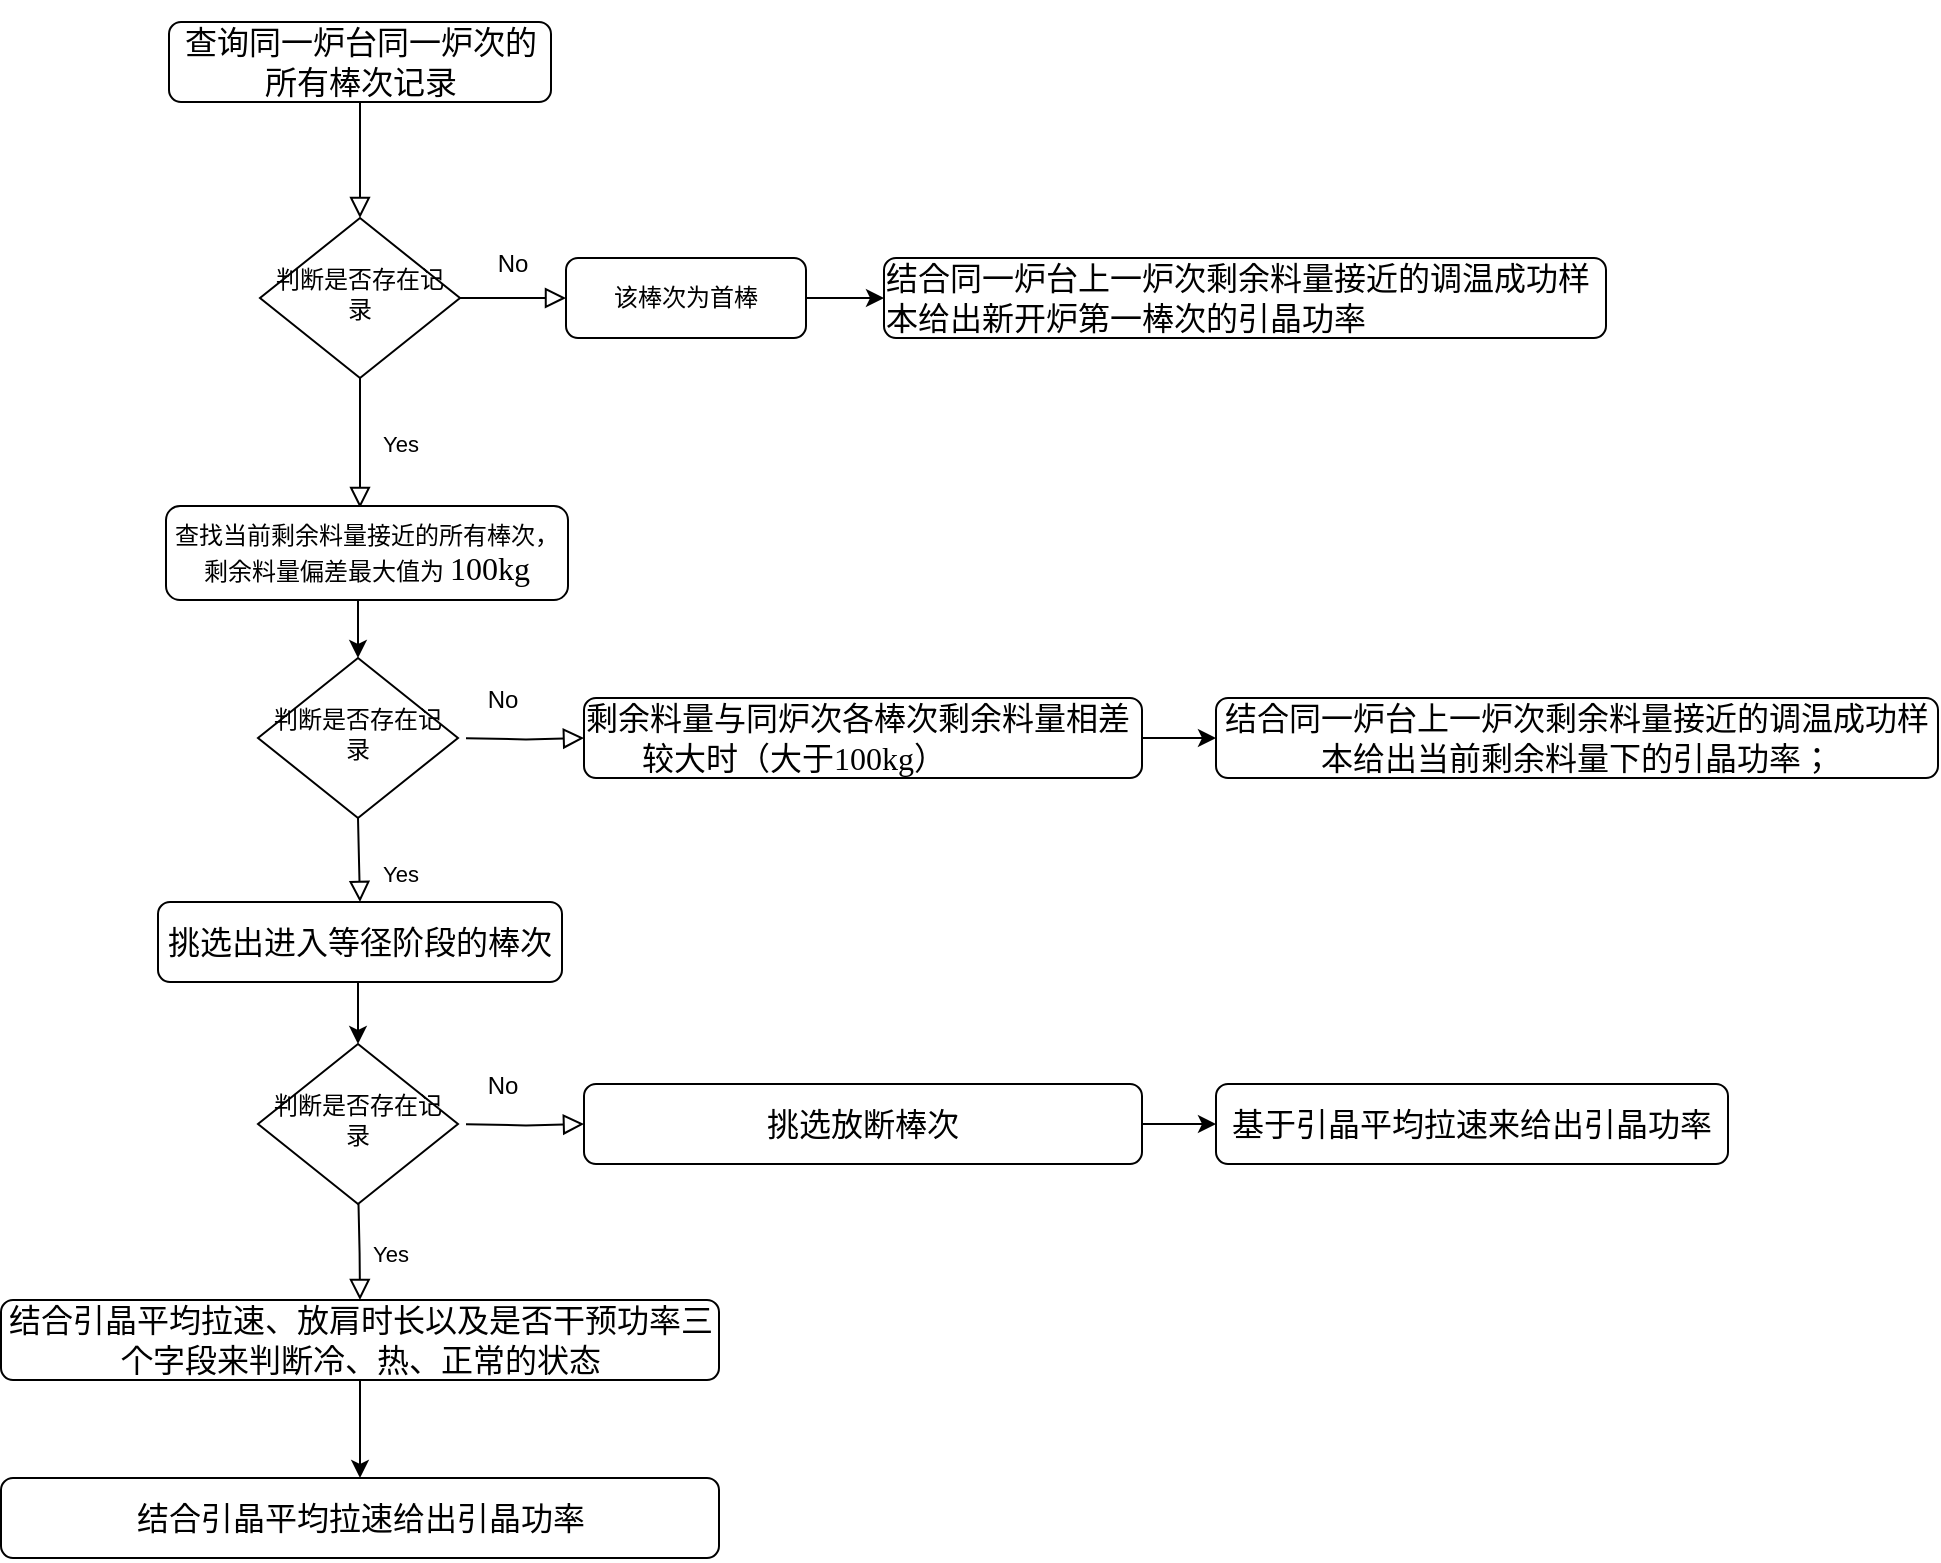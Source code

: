 <mxfile version="24.2.5" type="github">
  <diagram id="C5RBs43oDa-KdzZeNtuy" name="Page-1">
    <mxGraphModel dx="794" dy="420" grid="0" gridSize="10" guides="1" tooltips="1" connect="1" arrows="1" fold="1" page="0" pageScale="1" pageWidth="827" pageHeight="1169" background="none" math="0" shadow="0">
      <root>
        <mxCell id="WIyWlLk6GJQsqaUBKTNV-0" />
        <mxCell id="WIyWlLk6GJQsqaUBKTNV-1" parent="WIyWlLk6GJQsqaUBKTNV-0" />
        <mxCell id="WIyWlLk6GJQsqaUBKTNV-2" value="" style="rounded=0;html=1;jettySize=auto;orthogonalLoop=1;fontSize=11;endArrow=block;endFill=0;endSize=8;strokeWidth=1;shadow=0;labelBackgroundColor=none;edgeStyle=orthogonalEdgeStyle;" parent="WIyWlLk6GJQsqaUBKTNV-1" source="WIyWlLk6GJQsqaUBKTNV-3" target="WIyWlLk6GJQsqaUBKTNV-6" edge="1">
          <mxGeometry relative="1" as="geometry" />
        </mxCell>
        <mxCell id="WIyWlLk6GJQsqaUBKTNV-3" value="&lt;p class=&quot;MsoNormal&quot;&gt;&lt;span style=&quot;font-family: 宋体; font-size: 12pt;&quot;&gt;查询同一炉台同一炉次的所有棒次记录&lt;/span&gt;&lt;/p&gt;" style="rounded=1;whiteSpace=wrap;html=1;fontSize=12;glass=0;strokeWidth=1;shadow=0;" parent="WIyWlLk6GJQsqaUBKTNV-1" vertex="1">
          <mxGeometry x="124.5" y="72" width="191" height="40" as="geometry" />
        </mxCell>
        <mxCell id="WIyWlLk6GJQsqaUBKTNV-4" value="Yes" style="rounded=0;html=1;jettySize=auto;orthogonalLoop=1;fontSize=11;endArrow=block;endFill=0;endSize=8;strokeWidth=1;shadow=0;labelBackgroundColor=none;edgeStyle=orthogonalEdgeStyle;" parent="WIyWlLk6GJQsqaUBKTNV-1" source="WIyWlLk6GJQsqaUBKTNV-6" edge="1">
          <mxGeometry y="20" relative="1" as="geometry">
            <mxPoint as="offset" />
            <mxPoint x="220" y="315" as="targetPoint" />
          </mxGeometry>
        </mxCell>
        <mxCell id="WIyWlLk6GJQsqaUBKTNV-6" value="判断是否存在记录" style="rhombus;whiteSpace=wrap;html=1;shadow=0;fontFamily=Helvetica;fontSize=12;align=center;strokeWidth=1;spacing=6;spacingTop=-4;" parent="WIyWlLk6GJQsqaUBKTNV-1" vertex="1">
          <mxGeometry x="170" y="170" width="100" height="80" as="geometry" />
        </mxCell>
        <mxCell id="WIyWlLk6GJQsqaUBKTNV-8" value="Yes" style="rounded=0;html=1;jettySize=auto;orthogonalLoop=1;fontSize=11;endArrow=block;endFill=0;endSize=8;strokeWidth=1;shadow=0;labelBackgroundColor=none;edgeStyle=orthogonalEdgeStyle;" parent="WIyWlLk6GJQsqaUBKTNV-1" target="WIyWlLk6GJQsqaUBKTNV-11" edge="1">
          <mxGeometry x="0.333" y="20" relative="1" as="geometry">
            <mxPoint as="offset" />
            <mxPoint x="219" y="470" as="sourcePoint" />
          </mxGeometry>
        </mxCell>
        <mxCell id="afuocbFBIYYZ1BMzaNP9-22" style="edgeStyle=orthogonalEdgeStyle;rounded=0;orthogonalLoop=1;jettySize=auto;html=1;exitX=0.5;exitY=1;exitDx=0;exitDy=0;entryX=0.5;entryY=0;entryDx=0;entryDy=0;" edge="1" parent="WIyWlLk6GJQsqaUBKTNV-1" source="WIyWlLk6GJQsqaUBKTNV-11" target="afuocbFBIYYZ1BMzaNP9-16">
          <mxGeometry relative="1" as="geometry" />
        </mxCell>
        <mxCell id="WIyWlLk6GJQsqaUBKTNV-11" value="&lt;p class=&quot;MsoNormal&quot;&gt;&lt;span style=&quot;font-family: 宋体; font-size: 12pt;&quot;&gt;挑选出进入等径阶段的棒次&lt;/span&gt;&lt;/p&gt;" style="rounded=1;whiteSpace=wrap;html=1;fontSize=12;glass=0;strokeWidth=1;shadow=0;" parent="WIyWlLk6GJQsqaUBKTNV-1" vertex="1">
          <mxGeometry x="119" y="512" width="202" height="40" as="geometry" />
        </mxCell>
        <mxCell id="afuocbFBIYYZ1BMzaNP9-2" style="edgeStyle=orthogonalEdgeStyle;rounded=0;orthogonalLoop=1;jettySize=auto;html=1;exitX=1;exitY=0.5;exitDx=0;exitDy=0;entryX=0;entryY=0.5;entryDx=0;entryDy=0;" edge="1" parent="WIyWlLk6GJQsqaUBKTNV-1" source="afuocbFBIYYZ1BMzaNP9-0" target="afuocbFBIYYZ1BMzaNP9-1">
          <mxGeometry relative="1" as="geometry" />
        </mxCell>
        <mxCell id="afuocbFBIYYZ1BMzaNP9-1" value="&lt;p style=&quot;mso-pagination:widow-orphan;text-align:left;mso-list:l0 level1 lfo1;&quot; class=&quot;MsoNormal&quot;&gt;&lt;span style=&quot;font-family: 宋体; font-size: 12pt;&quot;&gt;结合同一炉台上一炉次剩余料量接近的调温成功样本给出新开炉第一棒次的引晶功率&lt;/span&gt;&lt;span style=&quot;font-family: 宋体; font-size: 12pt;&quot;&gt;&lt;/span&gt;&lt;/p&gt;" style="rounded=1;whiteSpace=wrap;html=1;fontSize=12;glass=0;strokeWidth=1;shadow=0;" vertex="1" parent="WIyWlLk6GJQsqaUBKTNV-1">
          <mxGeometry x="482" y="190" width="361" height="40" as="geometry" />
        </mxCell>
        <mxCell id="afuocbFBIYYZ1BMzaNP9-3" value="" style="edgeStyle=orthogonalEdgeStyle;rounded=0;html=1;jettySize=auto;orthogonalLoop=1;fontSize=11;endArrow=block;endFill=0;endSize=8;strokeWidth=1;shadow=0;labelBackgroundColor=none;" edge="1" parent="WIyWlLk6GJQsqaUBKTNV-1" source="WIyWlLk6GJQsqaUBKTNV-6" target="afuocbFBIYYZ1BMzaNP9-0">
          <mxGeometry y="10" relative="1" as="geometry">
            <mxPoint as="offset" />
            <mxPoint x="270" y="210" as="sourcePoint" />
            <mxPoint x="387" y="210" as="targetPoint" />
          </mxGeometry>
        </mxCell>
        <mxCell id="afuocbFBIYYZ1BMzaNP9-0" value="该棒次为首棒" style="rounded=1;whiteSpace=wrap;html=1;fontSize=12;glass=0;strokeWidth=1;shadow=0;" vertex="1" parent="WIyWlLk6GJQsqaUBKTNV-1">
          <mxGeometry x="323" y="190" width="120" height="40" as="geometry" />
        </mxCell>
        <mxCell id="afuocbFBIYYZ1BMzaNP9-4" value="No" style="text;html=1;align=center;verticalAlign=middle;resizable=0;points=[];autosize=1;strokeColor=none;fillColor=none;" vertex="1" parent="WIyWlLk6GJQsqaUBKTNV-1">
          <mxGeometry x="279" y="180" width="33" height="26" as="geometry" />
        </mxCell>
        <mxCell id="afuocbFBIYYZ1BMzaNP9-10" style="edgeStyle=orthogonalEdgeStyle;rounded=0;orthogonalLoop=1;jettySize=auto;html=1;exitX=0.5;exitY=1;exitDx=0;exitDy=0;entryX=0.5;entryY=0;entryDx=0;entryDy=0;" edge="1" parent="WIyWlLk6GJQsqaUBKTNV-1" source="afuocbFBIYYZ1BMzaNP9-6" target="afuocbFBIYYZ1BMzaNP9-7">
          <mxGeometry relative="1" as="geometry" />
        </mxCell>
        <mxCell id="afuocbFBIYYZ1BMzaNP9-6" value="&lt;span style=&quot;text-align: left; font-family: 宋体;&quot;&gt;&lt;font face=&quot;宋体&quot;&gt;查找当前剩余料量接近的所有棒次，剩余料量偏差最大值为&lt;/font&gt;&amp;nbsp;&lt;/span&gt;&lt;span style=&quot;text-align: left; font-family: Calibri; font-size: 12pt;&quot;&gt;100kg&lt;/span&gt;" style="rounded=1;whiteSpace=wrap;html=1;fontSize=12;glass=0;strokeWidth=1;shadow=0;" vertex="1" parent="WIyWlLk6GJQsqaUBKTNV-1">
          <mxGeometry x="123" y="314" width="201" height="47" as="geometry" />
        </mxCell>
        <mxCell id="afuocbFBIYYZ1BMzaNP9-7" value="判断是否存在记录" style="rhombus;whiteSpace=wrap;html=1;shadow=0;fontFamily=Helvetica;fontSize=12;align=center;strokeWidth=1;spacing=6;spacingTop=-4;" vertex="1" parent="WIyWlLk6GJQsqaUBKTNV-1">
          <mxGeometry x="169" y="390" width="100" height="80" as="geometry" />
        </mxCell>
        <mxCell id="afuocbFBIYYZ1BMzaNP9-11" value="" style="edgeStyle=orthogonalEdgeStyle;rounded=0;html=1;jettySize=auto;orthogonalLoop=1;fontSize=11;endArrow=block;endFill=0;endSize=8;strokeWidth=1;shadow=0;labelBackgroundColor=none;" edge="1" parent="WIyWlLk6GJQsqaUBKTNV-1" target="afuocbFBIYYZ1BMzaNP9-12">
          <mxGeometry x="-0.462" y="-4" relative="1" as="geometry">
            <mxPoint as="offset" />
            <mxPoint x="273" y="430.17" as="sourcePoint" />
          </mxGeometry>
        </mxCell>
        <mxCell id="afuocbFBIYYZ1BMzaNP9-14" style="edgeStyle=orthogonalEdgeStyle;rounded=0;orthogonalLoop=1;jettySize=auto;html=1;exitX=1;exitY=0.5;exitDx=0;exitDy=0;" edge="1" parent="WIyWlLk6GJQsqaUBKTNV-1" source="afuocbFBIYYZ1BMzaNP9-12" target="afuocbFBIYYZ1BMzaNP9-13">
          <mxGeometry relative="1" as="geometry" />
        </mxCell>
        <mxCell id="afuocbFBIYYZ1BMzaNP9-12" value="&lt;p style=&quot;margin-left:21.0pt;mso-para-margin-left:0.0gd;text-indent:-21.0pt;&lt;br/&gt;mso-char-indent-count:0.0;mso-pagination:widow-orphan;text-align:left;&lt;br/&gt;mso-list:l0 level1 lfo1;&quot; class=&quot;MsoNormal&quot;&gt;&lt;span style=&quot;font-family: 宋体; font-size: 12pt;&quot;&gt;&lt;font face=&quot;宋体&quot;&gt;剩余料量与同炉次各棒次剩余料量相差较大时（大于&lt;/font&gt;&lt;font face=&quot;宋体&quot;&gt;100kg）&lt;/font&gt;&lt;/span&gt;&lt;span style=&quot;font-family: 宋体; font-size: 12pt;&quot;&gt;&lt;/span&gt;&lt;/p&gt;" style="rounded=1;whiteSpace=wrap;html=1;fontSize=12;glass=0;strokeWidth=1;shadow=0;" vertex="1" parent="WIyWlLk6GJQsqaUBKTNV-1">
          <mxGeometry x="332" y="410" width="279" height="40" as="geometry" />
        </mxCell>
        <mxCell id="afuocbFBIYYZ1BMzaNP9-13" value="&lt;p class=&quot;MsoNormal&quot;&gt;&lt;span style=&quot;font-family: 宋体; font-size: 12pt;&quot;&gt;结合同一炉台上一炉次剩余料量接近的调温成功样本给出当前剩余料量下的引晶功率；&lt;/span&gt;&lt;/p&gt;" style="rounded=1;whiteSpace=wrap;html=1;fontSize=12;glass=0;strokeWidth=1;shadow=0;" vertex="1" parent="WIyWlLk6GJQsqaUBKTNV-1">
          <mxGeometry x="648" y="410" width="361" height="40" as="geometry" />
        </mxCell>
        <mxCell id="afuocbFBIYYZ1BMzaNP9-15" value="No" style="text;html=1;align=center;verticalAlign=middle;resizable=0;points=[];autosize=1;strokeColor=none;fillColor=none;" vertex="1" parent="WIyWlLk6GJQsqaUBKTNV-1">
          <mxGeometry x="274" y="398" width="33" height="26" as="geometry" />
        </mxCell>
        <mxCell id="afuocbFBIYYZ1BMzaNP9-16" value="判断是否存在记录" style="rhombus;whiteSpace=wrap;html=1;shadow=0;fontFamily=Helvetica;fontSize=12;align=center;strokeWidth=1;spacing=6;spacingTop=-4;" vertex="1" parent="WIyWlLk6GJQsqaUBKTNV-1">
          <mxGeometry x="169" y="583" width="100" height="80" as="geometry" />
        </mxCell>
        <mxCell id="afuocbFBIYYZ1BMzaNP9-17" value="" style="edgeStyle=orthogonalEdgeStyle;rounded=0;html=1;jettySize=auto;orthogonalLoop=1;fontSize=11;endArrow=block;endFill=0;endSize=8;strokeWidth=1;shadow=0;labelBackgroundColor=none;" edge="1" parent="WIyWlLk6GJQsqaUBKTNV-1" target="afuocbFBIYYZ1BMzaNP9-19">
          <mxGeometry x="-0.462" y="-4" relative="1" as="geometry">
            <mxPoint as="offset" />
            <mxPoint x="273" y="623.17" as="sourcePoint" />
          </mxGeometry>
        </mxCell>
        <mxCell id="afuocbFBIYYZ1BMzaNP9-18" style="edgeStyle=orthogonalEdgeStyle;rounded=0;orthogonalLoop=1;jettySize=auto;html=1;exitX=1;exitY=0.5;exitDx=0;exitDy=0;" edge="1" parent="WIyWlLk6GJQsqaUBKTNV-1" source="afuocbFBIYYZ1BMzaNP9-19" target="afuocbFBIYYZ1BMzaNP9-20">
          <mxGeometry relative="1" as="geometry" />
        </mxCell>
        <mxCell id="afuocbFBIYYZ1BMzaNP9-19" value="&lt;span style=&quot;font-family: 宋体; font-size: 16px;&quot;&gt;挑选放断棒次&lt;/span&gt;" style="rounded=1;whiteSpace=wrap;html=1;fontSize=12;glass=0;strokeWidth=1;shadow=0;" vertex="1" parent="WIyWlLk6GJQsqaUBKTNV-1">
          <mxGeometry x="332" y="603" width="279" height="40" as="geometry" />
        </mxCell>
        <mxCell id="afuocbFBIYYZ1BMzaNP9-20" value="&lt;p style=&quot;mso-pagination:widow-orphan;text-align:left;&quot; class=&quot;MsoNormal&quot;&gt;&lt;span style=&quot;font-family: 宋体; font-size: 12pt;&quot;&gt;基于引晶平均拉速来给出&lt;/span&gt;&lt;span style=&quot;font-family: 宋体; font-size: 12pt;&quot;&gt;引晶功率&lt;/span&gt;&lt;span style=&quot;font-family: 宋体; font-size: 12pt;&quot;&gt;&lt;/span&gt;&lt;/p&gt;" style="rounded=1;whiteSpace=wrap;html=1;fontSize=12;glass=0;strokeWidth=1;shadow=0;" vertex="1" parent="WIyWlLk6GJQsqaUBKTNV-1">
          <mxGeometry x="648" y="603" width="256" height="40" as="geometry" />
        </mxCell>
        <mxCell id="afuocbFBIYYZ1BMzaNP9-21" value="No" style="text;html=1;align=center;verticalAlign=middle;resizable=0;points=[];autosize=1;strokeColor=none;fillColor=none;" vertex="1" parent="WIyWlLk6GJQsqaUBKTNV-1">
          <mxGeometry x="274" y="591" width="33" height="26" as="geometry" />
        </mxCell>
        <mxCell id="afuocbFBIYYZ1BMzaNP9-29" style="edgeStyle=orthogonalEdgeStyle;rounded=0;orthogonalLoop=1;jettySize=auto;html=1;exitX=0.5;exitY=1;exitDx=0;exitDy=0;entryX=0.5;entryY=0;entryDx=0;entryDy=0;" edge="1" parent="WIyWlLk6GJQsqaUBKTNV-1" source="afuocbFBIYYZ1BMzaNP9-26" target="afuocbFBIYYZ1BMzaNP9-28">
          <mxGeometry relative="1" as="geometry" />
        </mxCell>
        <mxCell id="afuocbFBIYYZ1BMzaNP9-26" value="&lt;p class=&quot;MsoNormal&quot;&gt;&lt;span style=&quot;font-family: 宋体; font-size: 12pt;&quot;&gt;结合引晶平均拉速、放肩时长以及是否干预功率三个字段来判断冷、热、正常的状态&lt;/span&gt;&lt;/p&gt;" style="rounded=1;whiteSpace=wrap;html=1;fontSize=12;glass=0;strokeWidth=1;shadow=0;" vertex="1" parent="WIyWlLk6GJQsqaUBKTNV-1">
          <mxGeometry x="40.5" y="711" width="359" height="40" as="geometry" />
        </mxCell>
        <mxCell id="afuocbFBIYYZ1BMzaNP9-27" value="Yes" style="rounded=0;html=1;jettySize=auto;orthogonalLoop=1;fontSize=11;endArrow=block;endFill=0;endSize=8;strokeWidth=1;shadow=0;labelBackgroundColor=none;edgeStyle=orthogonalEdgeStyle;" edge="1" parent="WIyWlLk6GJQsqaUBKTNV-1">
          <mxGeometry x="0.035" y="15" relative="1" as="geometry">
            <mxPoint x="-1" as="offset" />
            <mxPoint x="219.25" y="663" as="sourcePoint" />
            <mxPoint x="220" y="711" as="targetPoint" />
          </mxGeometry>
        </mxCell>
        <mxCell id="afuocbFBIYYZ1BMzaNP9-28" value="&lt;p class=&quot;MsoNormal&quot;&gt;&lt;span style=&quot;font-family: 宋体; font-size: 12pt;&quot;&gt;结合引晶平均拉速给出引晶功率&lt;/span&gt;&lt;/p&gt;" style="rounded=1;whiteSpace=wrap;html=1;fontSize=12;glass=0;strokeWidth=1;shadow=0;" vertex="1" parent="WIyWlLk6GJQsqaUBKTNV-1">
          <mxGeometry x="40.5" y="800" width="359" height="40" as="geometry" />
        </mxCell>
      </root>
    </mxGraphModel>
  </diagram>
</mxfile>
